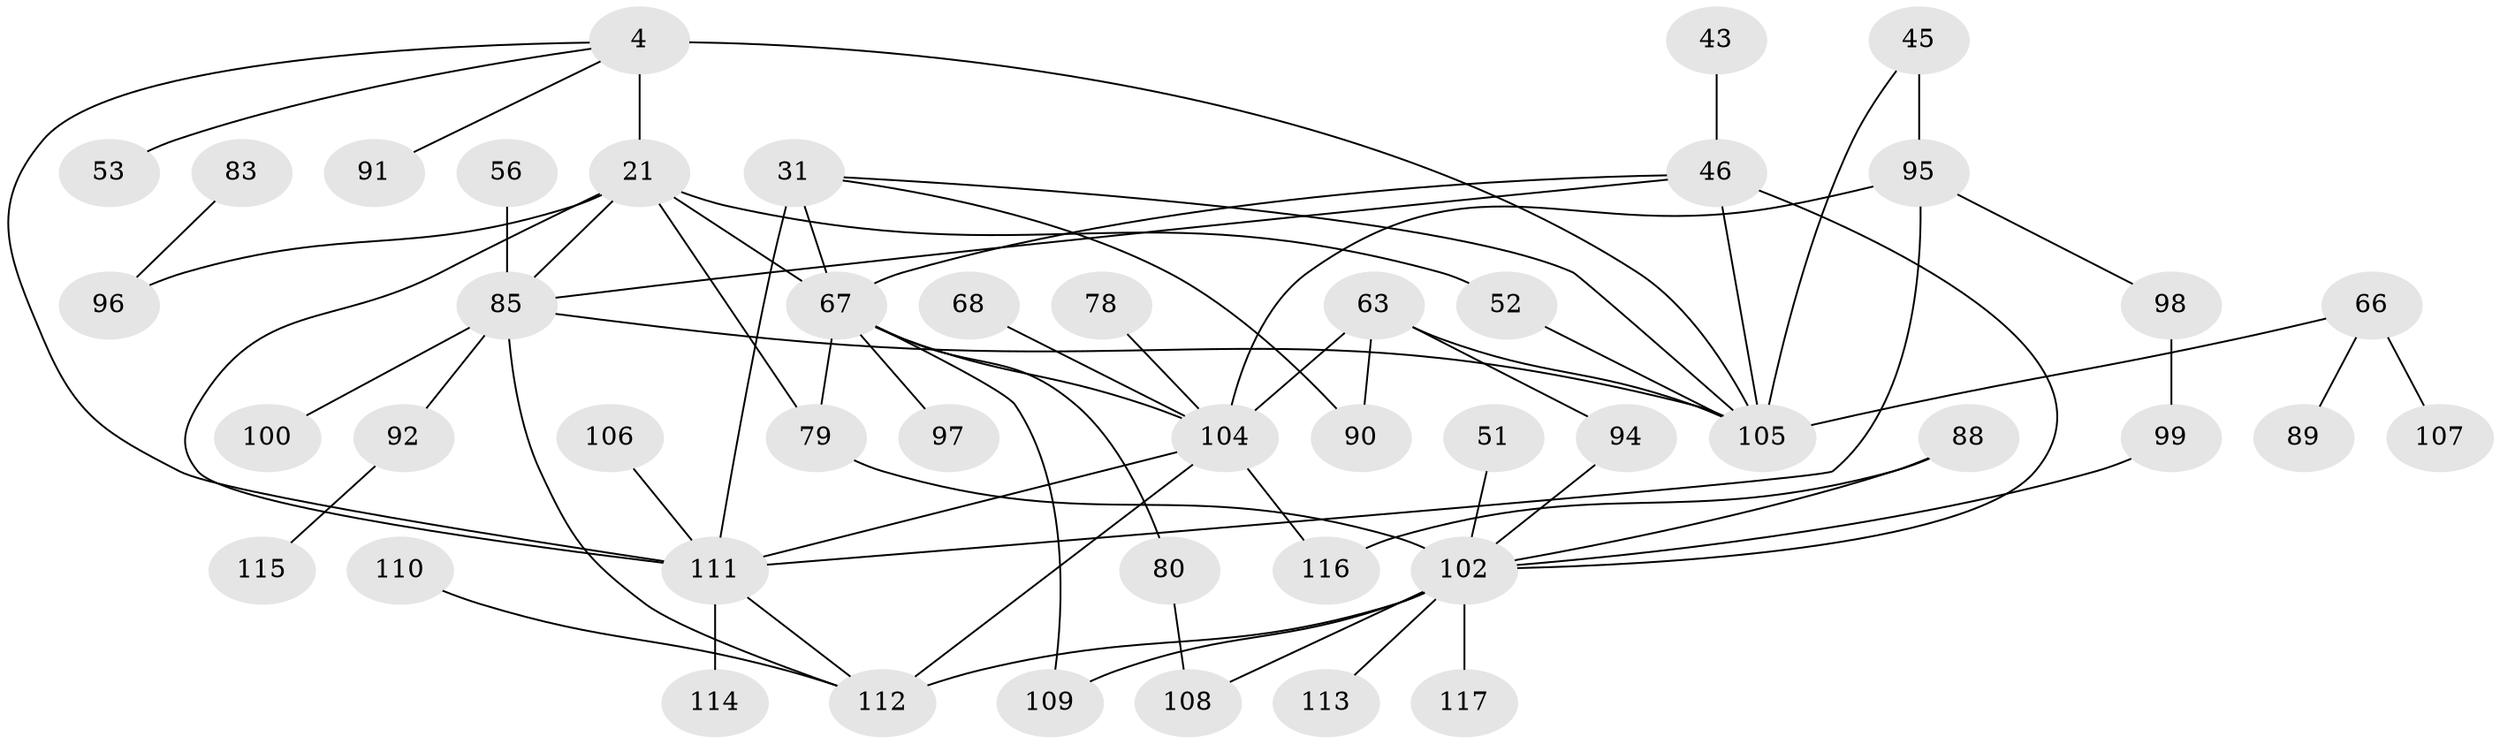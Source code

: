 // original degree distribution, {5: 0.08547008547008547, 7: 0.03418803418803419, 4: 0.05982905982905983, 2: 0.358974358974359, 8: 0.008547008547008548, 6: 0.042735042735042736, 3: 0.1794871794871795, 1: 0.23076923076923078}
// Generated by graph-tools (version 1.1) at 2025/45/03/04/25 21:45:19]
// undirected, 46 vertices, 67 edges
graph export_dot {
graph [start="1"]
  node [color=gray90,style=filled];
  4;
  21 [super="+1+11+9"];
  31;
  43;
  45 [super="+44"];
  46 [super="+29"];
  51;
  52;
  53;
  56;
  63;
  66;
  67 [super="+17"];
  68;
  78;
  79 [super="+12+62"];
  80;
  83;
  85 [super="+65+39"];
  88;
  89;
  90 [super="+35"];
  91;
  92 [super="+55"];
  94;
  95 [super="+42"];
  96 [super="+81"];
  97 [super="+77"];
  98 [super="+82"];
  99;
  100 [super="+69"];
  102 [super="+14+60+47+48+75"];
  104 [super="+76+87+93"];
  105 [super="+37+101+103+59+73+74"];
  106;
  107 [super="+86"];
  108;
  109;
  110;
  111 [super="+27+54+70+30+36"];
  112 [super="+64+15"];
  113;
  114;
  115;
  116;
  117 [super="+84"];
  4 -- 53;
  4 -- 91;
  4 -- 21 [weight=3];
  4 -- 105;
  4 -- 111;
  21 -- 79;
  21 -- 52 [weight=2];
  21 -- 67;
  21 -- 96;
  21 -- 85 [weight=2];
  21 -- 111;
  31 -- 67;
  31 -- 105;
  31 -- 90;
  31 -- 111 [weight=3];
  43 -- 46;
  45 -- 95 [weight=2];
  45 -- 105;
  46 -- 67 [weight=2];
  46 -- 102 [weight=2];
  46 -- 85;
  46 -- 105;
  51 -- 102;
  52 -- 105;
  56 -- 85;
  63 -- 90;
  63 -- 94;
  63 -- 104 [weight=2];
  63 -- 105;
  66 -- 89;
  66 -- 107 [weight=2];
  66 -- 105;
  67 -- 79 [weight=3];
  67 -- 109;
  67 -- 80;
  67 -- 104 [weight=3];
  67 -- 97;
  68 -- 104;
  78 -- 104;
  79 -- 102;
  80 -- 108;
  83 -- 96;
  85 -- 105;
  85 -- 112 [weight=2];
  85 -- 92;
  85 -- 100;
  88 -- 116;
  88 -- 102;
  92 -- 115;
  94 -- 102;
  95 -- 98;
  95 -- 104;
  95 -- 111;
  98 -- 99;
  99 -- 102;
  102 -- 108;
  102 -- 113;
  102 -- 112 [weight=4];
  102 -- 109;
  102 -- 117 [weight=2];
  104 -- 112;
  104 -- 111;
  104 -- 116;
  106 -- 111;
  110 -- 112;
  111 -- 112 [weight=2];
  111 -- 114;
}
